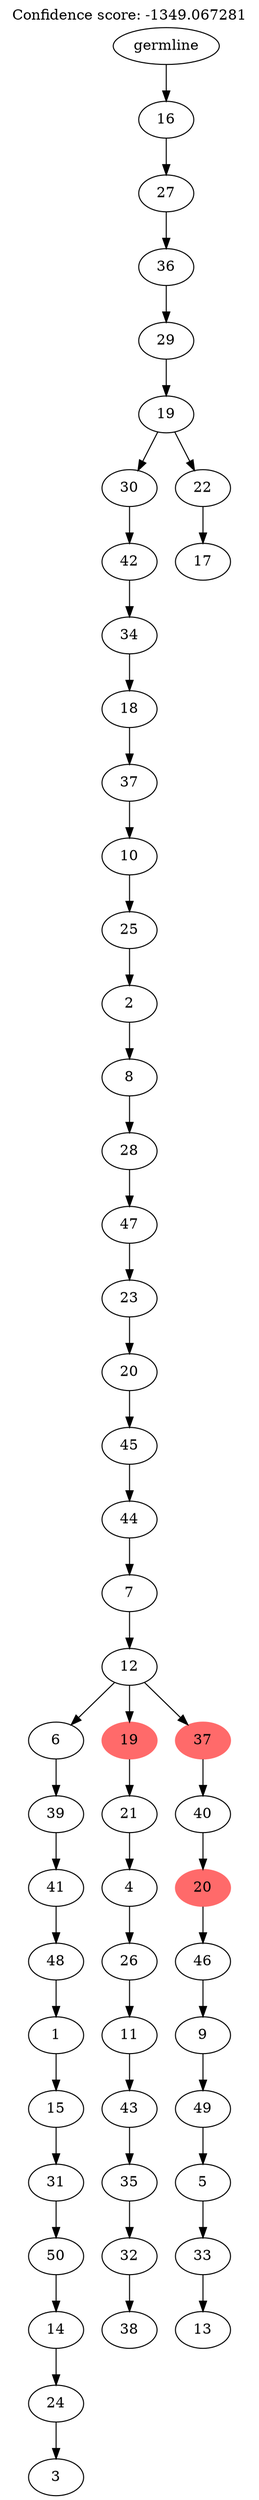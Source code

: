 digraph g {
	"52" -> "53";
	"53" [label="3"];
	"51" -> "52";
	"52" [label="24"];
	"50" -> "51";
	"51" [label="14"];
	"49" -> "50";
	"50" [label="50"];
	"48" -> "49";
	"49" [label="31"];
	"47" -> "48";
	"48" [label="15"];
	"46" -> "47";
	"47" [label="1"];
	"45" -> "46";
	"46" [label="48"];
	"44" -> "45";
	"45" [label="41"];
	"43" -> "44";
	"44" [label="39"];
	"41" -> "42";
	"42" [label="38"];
	"40" -> "41";
	"41" [label="32"];
	"39" -> "40";
	"40" [label="35"];
	"38" -> "39";
	"39" [label="43"];
	"37" -> "38";
	"38" [label="11"];
	"36" -> "37";
	"37" [label="26"];
	"35" -> "36";
	"36" [label="4"];
	"34" -> "35";
	"35" [label="21"];
	"32" -> "33";
	"33" [label="13"];
	"31" -> "32";
	"32" [label="33"];
	"30" -> "31";
	"31" [label="5"];
	"29" -> "30";
	"30" [label="49"];
	"28" -> "29";
	"29" [label="9"];
	"27" -> "28";
	"28" [label="46"];
	"26" -> "27";
	"27" [color=indianred1, style=filled, label="20"];
	"25" -> "26";
	"26" [label="40"];
	"24" -> "25";
	"25" [color=indianred1, style=filled, label="37"];
	"24" -> "34";
	"34" [color=indianred1, style=filled, label="19"];
	"24" -> "43";
	"43" [label="6"];
	"23" -> "24";
	"24" [label="12"];
	"22" -> "23";
	"23" [label="7"];
	"21" -> "22";
	"22" [label="44"];
	"20" -> "21";
	"21" [label="45"];
	"19" -> "20";
	"20" [label="20"];
	"18" -> "19";
	"19" [label="23"];
	"17" -> "18";
	"18" [label="47"];
	"16" -> "17";
	"17" [label="28"];
	"15" -> "16";
	"16" [label="8"];
	"14" -> "15";
	"15" [label="2"];
	"13" -> "14";
	"14" [label="25"];
	"12" -> "13";
	"13" [label="10"];
	"11" -> "12";
	"12" [label="37"];
	"10" -> "11";
	"11" [label="18"];
	"9" -> "10";
	"10" [label="34"];
	"8" -> "9";
	"9" [label="42"];
	"6" -> "7";
	"7" [label="17"];
	"5" -> "6";
	"6" [label="22"];
	"5" -> "8";
	"8" [label="30"];
	"4" -> "5";
	"5" [label="19"];
	"3" -> "4";
	"4" [label="29"];
	"2" -> "3";
	"3" [label="36"];
	"1" -> "2";
	"2" [label="27"];
	"0" -> "1";
	"1" [label="16"];
	"0" [label="germline"];
	labelloc="t";
	label="Confidence score: -1349.067281";
}
